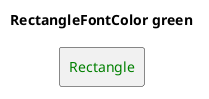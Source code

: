 @startuml
'!include ../../../plantuml-styles/plantuml-ae-skinparam-ex.iuml

skinparam RectangleFontColor green

title RectangleFontColor green

rectangle Rectangle
@enduml